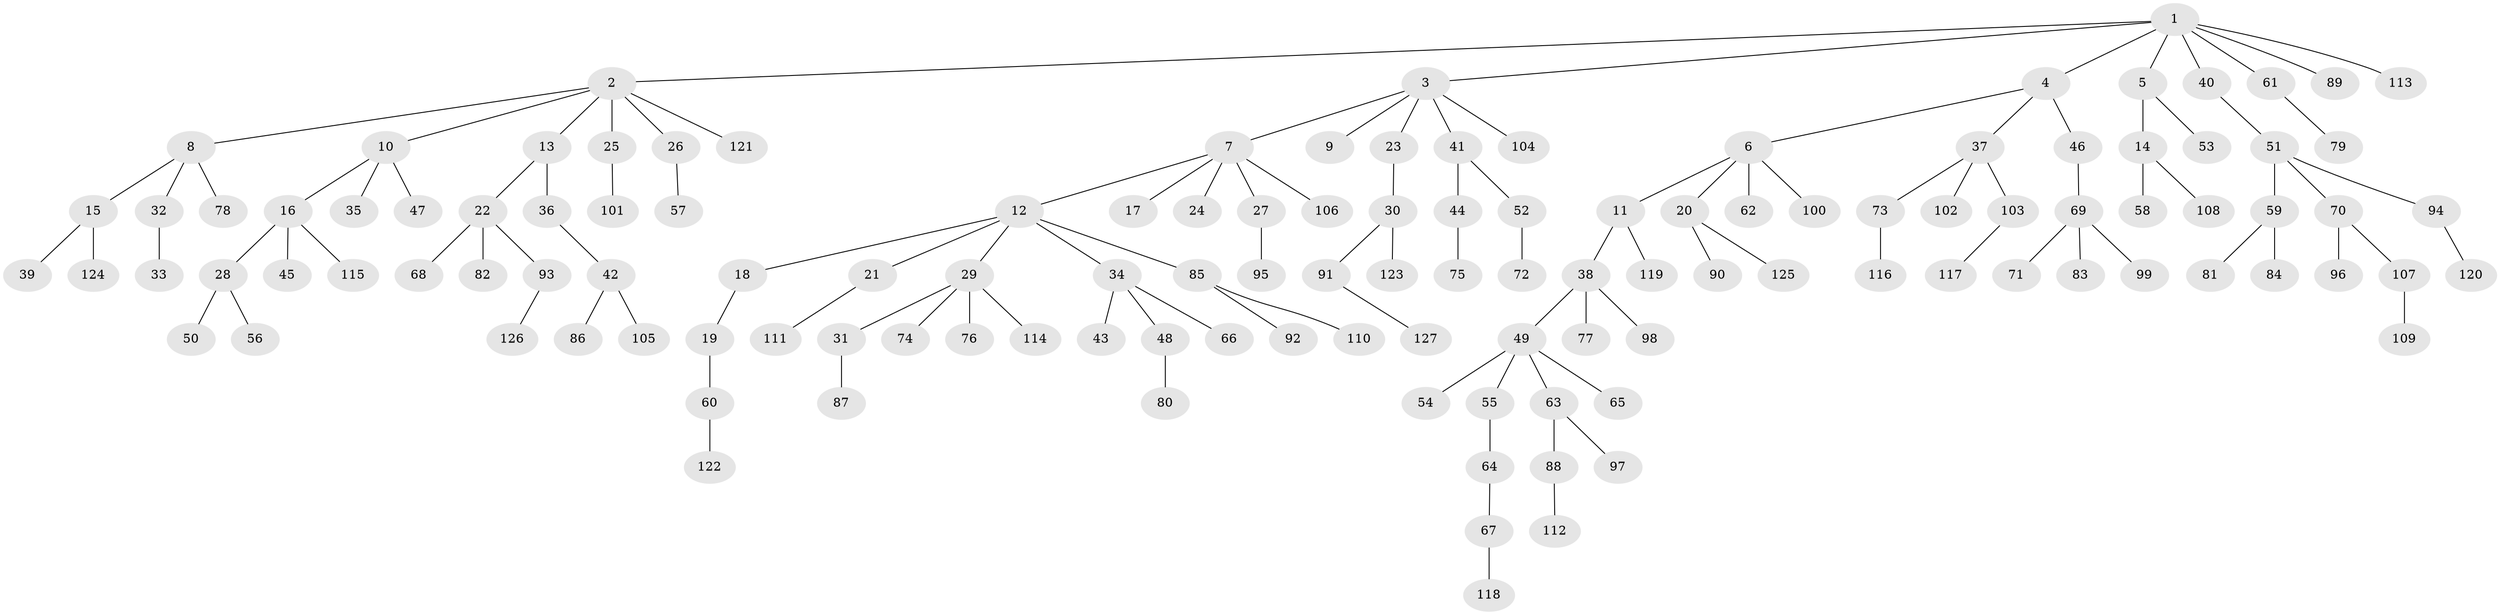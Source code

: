 // coarse degree distribution, {1: 0.868421052631579, 2: 0.10526315789473684, 33: 0.02631578947368421}
// Generated by graph-tools (version 1.1) at 2025/56/03/04/25 21:56:53]
// undirected, 127 vertices, 126 edges
graph export_dot {
graph [start="1"]
  node [color=gray90,style=filled];
  1;
  2;
  3;
  4;
  5;
  6;
  7;
  8;
  9;
  10;
  11;
  12;
  13;
  14;
  15;
  16;
  17;
  18;
  19;
  20;
  21;
  22;
  23;
  24;
  25;
  26;
  27;
  28;
  29;
  30;
  31;
  32;
  33;
  34;
  35;
  36;
  37;
  38;
  39;
  40;
  41;
  42;
  43;
  44;
  45;
  46;
  47;
  48;
  49;
  50;
  51;
  52;
  53;
  54;
  55;
  56;
  57;
  58;
  59;
  60;
  61;
  62;
  63;
  64;
  65;
  66;
  67;
  68;
  69;
  70;
  71;
  72;
  73;
  74;
  75;
  76;
  77;
  78;
  79;
  80;
  81;
  82;
  83;
  84;
  85;
  86;
  87;
  88;
  89;
  90;
  91;
  92;
  93;
  94;
  95;
  96;
  97;
  98;
  99;
  100;
  101;
  102;
  103;
  104;
  105;
  106;
  107;
  108;
  109;
  110;
  111;
  112;
  113;
  114;
  115;
  116;
  117;
  118;
  119;
  120;
  121;
  122;
  123;
  124;
  125;
  126;
  127;
  1 -- 2;
  1 -- 3;
  1 -- 4;
  1 -- 5;
  1 -- 40;
  1 -- 61;
  1 -- 89;
  1 -- 113;
  2 -- 8;
  2 -- 10;
  2 -- 13;
  2 -- 25;
  2 -- 26;
  2 -- 121;
  3 -- 7;
  3 -- 9;
  3 -- 23;
  3 -- 41;
  3 -- 104;
  4 -- 6;
  4 -- 37;
  4 -- 46;
  5 -- 14;
  5 -- 53;
  6 -- 11;
  6 -- 20;
  6 -- 62;
  6 -- 100;
  7 -- 12;
  7 -- 17;
  7 -- 24;
  7 -- 27;
  7 -- 106;
  8 -- 15;
  8 -- 32;
  8 -- 78;
  10 -- 16;
  10 -- 35;
  10 -- 47;
  11 -- 38;
  11 -- 119;
  12 -- 18;
  12 -- 21;
  12 -- 29;
  12 -- 34;
  12 -- 85;
  13 -- 22;
  13 -- 36;
  14 -- 58;
  14 -- 108;
  15 -- 39;
  15 -- 124;
  16 -- 28;
  16 -- 45;
  16 -- 115;
  18 -- 19;
  19 -- 60;
  20 -- 90;
  20 -- 125;
  21 -- 111;
  22 -- 68;
  22 -- 82;
  22 -- 93;
  23 -- 30;
  25 -- 101;
  26 -- 57;
  27 -- 95;
  28 -- 50;
  28 -- 56;
  29 -- 31;
  29 -- 74;
  29 -- 76;
  29 -- 114;
  30 -- 91;
  30 -- 123;
  31 -- 87;
  32 -- 33;
  34 -- 43;
  34 -- 48;
  34 -- 66;
  36 -- 42;
  37 -- 73;
  37 -- 102;
  37 -- 103;
  38 -- 49;
  38 -- 77;
  38 -- 98;
  40 -- 51;
  41 -- 44;
  41 -- 52;
  42 -- 86;
  42 -- 105;
  44 -- 75;
  46 -- 69;
  48 -- 80;
  49 -- 54;
  49 -- 55;
  49 -- 63;
  49 -- 65;
  51 -- 59;
  51 -- 70;
  51 -- 94;
  52 -- 72;
  55 -- 64;
  59 -- 81;
  59 -- 84;
  60 -- 122;
  61 -- 79;
  63 -- 88;
  63 -- 97;
  64 -- 67;
  67 -- 118;
  69 -- 71;
  69 -- 83;
  69 -- 99;
  70 -- 96;
  70 -- 107;
  73 -- 116;
  85 -- 92;
  85 -- 110;
  88 -- 112;
  91 -- 127;
  93 -- 126;
  94 -- 120;
  103 -- 117;
  107 -- 109;
}
